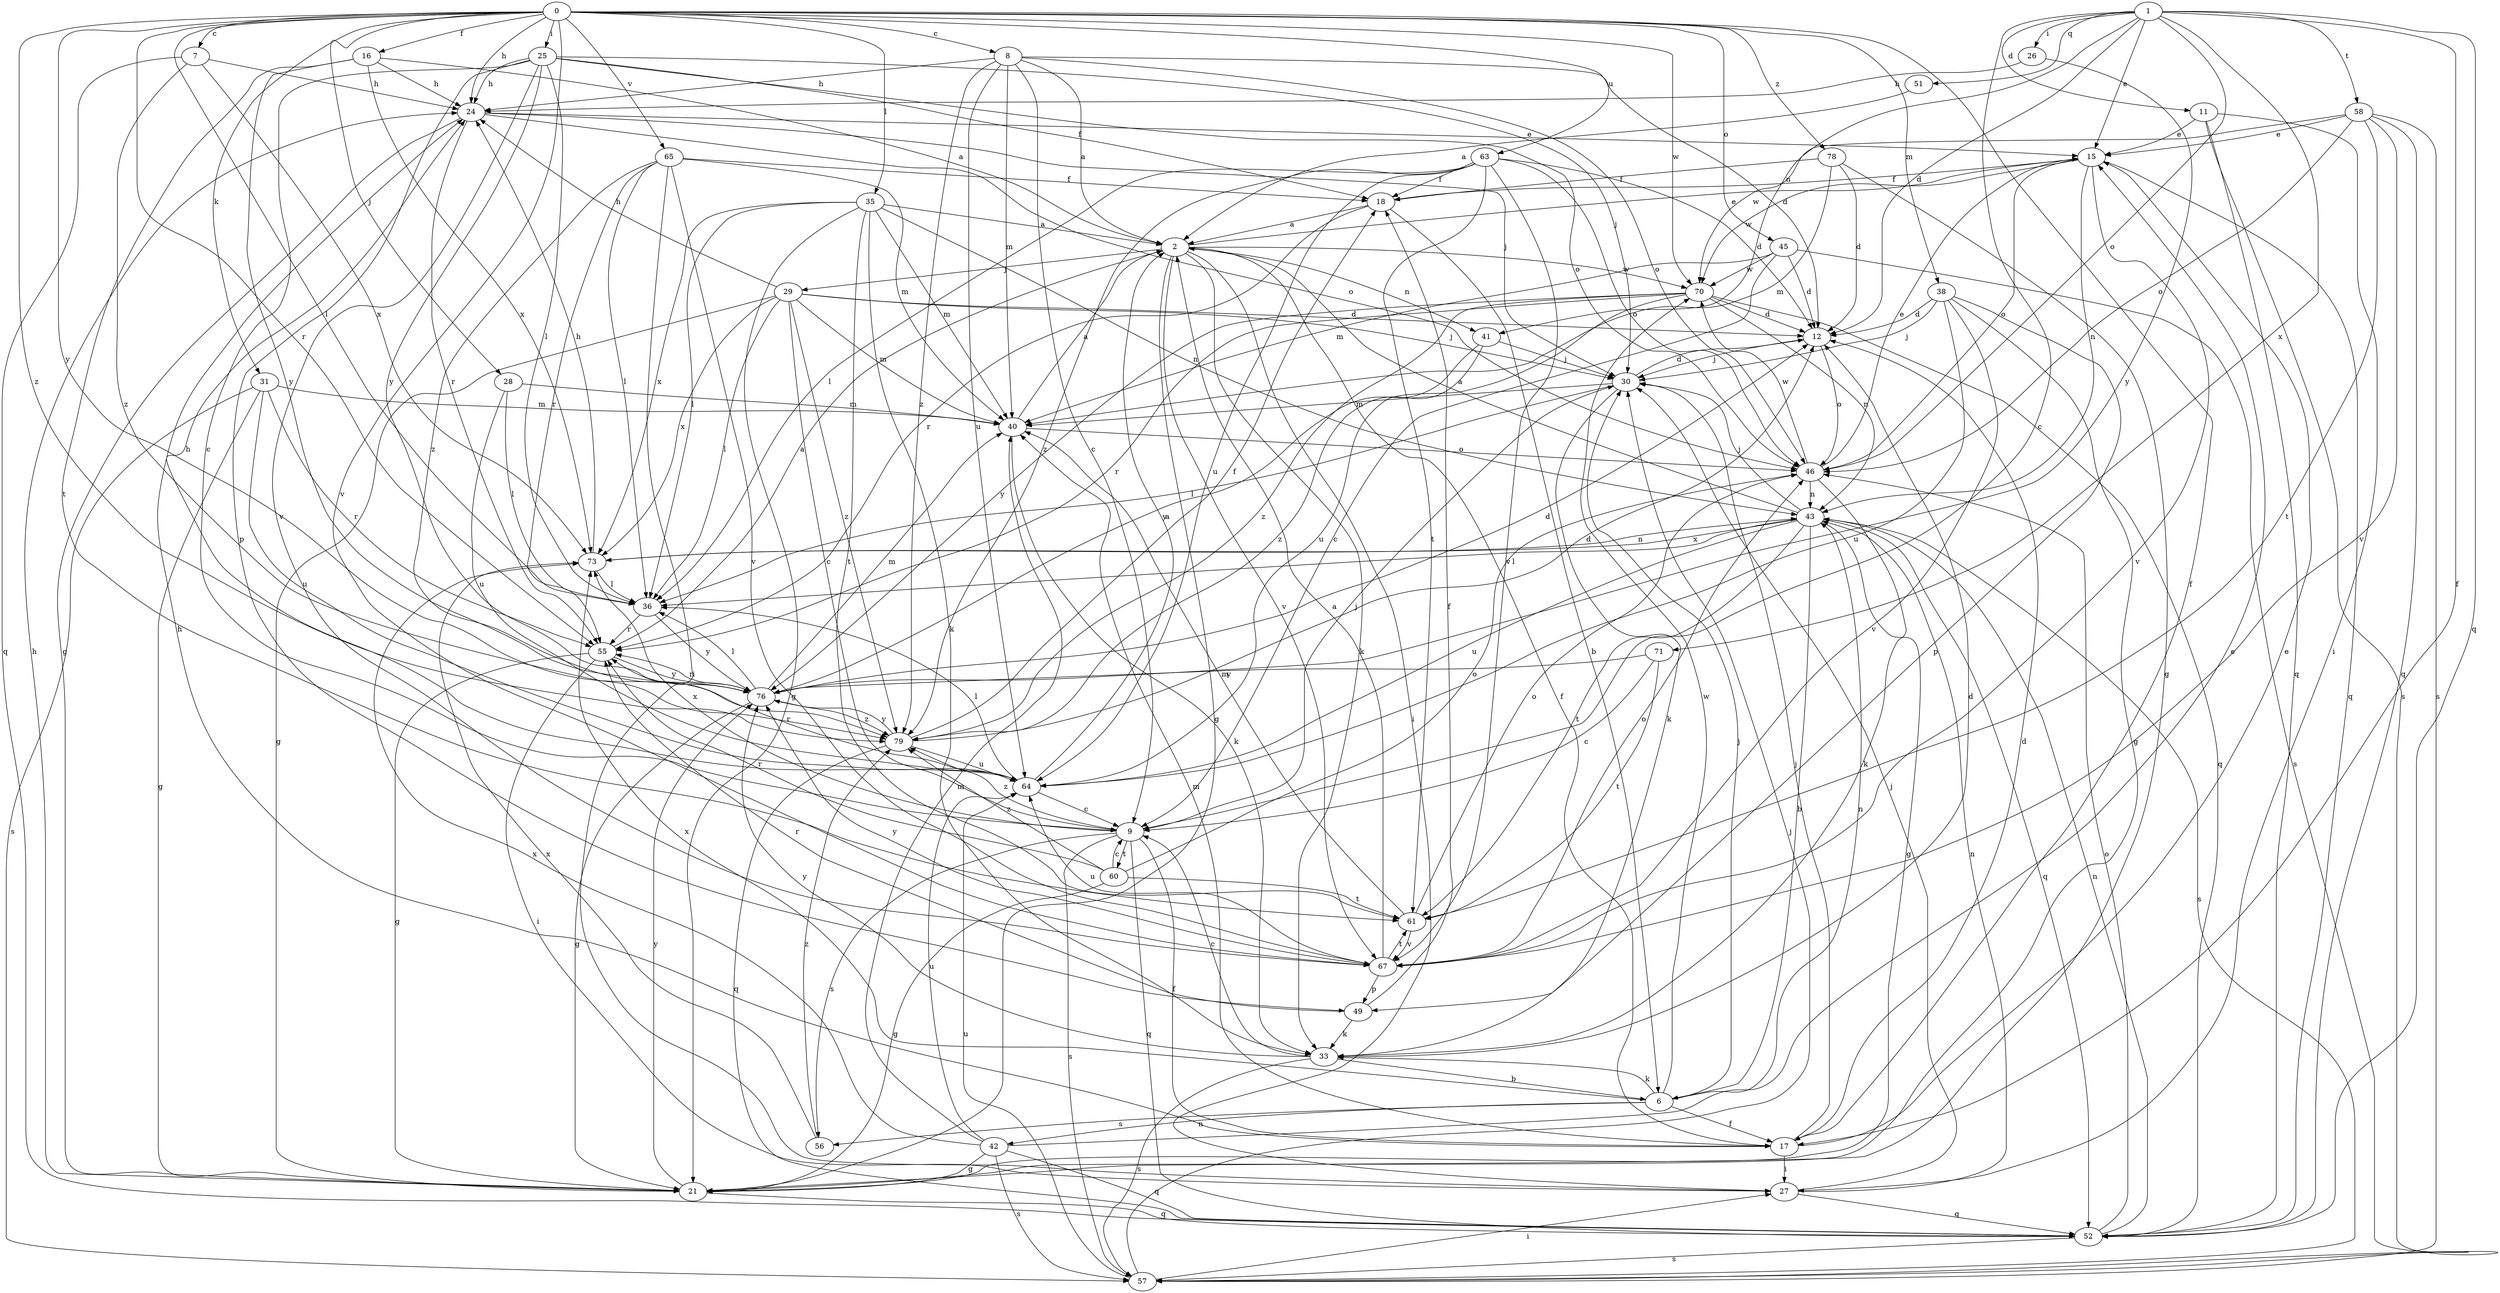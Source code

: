 strict digraph  {
0;
1;
2;
6;
7;
8;
9;
11;
12;
15;
16;
17;
18;
21;
24;
25;
26;
27;
28;
29;
30;
31;
33;
35;
36;
38;
40;
41;
42;
43;
45;
46;
49;
51;
52;
55;
56;
57;
58;
60;
61;
63;
64;
65;
67;
70;
71;
73;
76;
78;
79;
0 -> 7  [label=c];
0 -> 8  [label=c];
0 -> 16  [label=f];
0 -> 17  [label=f];
0 -> 24  [label=h];
0 -> 25  [label=i];
0 -> 28  [label=j];
0 -> 31  [label=k];
0 -> 35  [label=l];
0 -> 36  [label=l];
0 -> 38  [label=m];
0 -> 45  [label=o];
0 -> 55  [label=r];
0 -> 63  [label=u];
0 -> 65  [label=v];
0 -> 67  [label=v];
0 -> 70  [label=w];
0 -> 76  [label=y];
0 -> 78  [label=z];
0 -> 79  [label=z];
1 -> 9  [label=c];
1 -> 11  [label=d];
1 -> 12  [label=d];
1 -> 15  [label=e];
1 -> 17  [label=f];
1 -> 26  [label=i];
1 -> 41  [label=n];
1 -> 46  [label=o];
1 -> 51  [label=q];
1 -> 52  [label=q];
1 -> 58  [label=t];
1 -> 71  [label=x];
2 -> 15  [label=e];
2 -> 17  [label=f];
2 -> 21  [label=g];
2 -> 27  [label=i];
2 -> 29  [label=j];
2 -> 33  [label=k];
2 -> 41  [label=n];
2 -> 67  [label=v];
2 -> 70  [label=w];
6 -> 17  [label=f];
6 -> 30  [label=j];
6 -> 33  [label=k];
6 -> 42  [label=n];
6 -> 43  [label=n];
6 -> 56  [label=s];
6 -> 70  [label=w];
6 -> 73  [label=x];
7 -> 24  [label=h];
7 -> 52  [label=q];
7 -> 73  [label=x];
7 -> 79  [label=z];
8 -> 2  [label=a];
8 -> 9  [label=c];
8 -> 12  [label=d];
8 -> 24  [label=h];
8 -> 40  [label=m];
8 -> 46  [label=o];
8 -> 64  [label=u];
8 -> 79  [label=z];
9 -> 17  [label=f];
9 -> 30  [label=j];
9 -> 52  [label=q];
9 -> 56  [label=s];
9 -> 57  [label=s];
9 -> 60  [label=t];
9 -> 73  [label=x];
9 -> 79  [label=z];
11 -> 15  [label=e];
11 -> 27  [label=i];
11 -> 52  [label=q];
11 -> 57  [label=s];
12 -> 30  [label=j];
12 -> 46  [label=o];
15 -> 18  [label=f];
15 -> 43  [label=n];
15 -> 46  [label=o];
15 -> 52  [label=q];
15 -> 67  [label=v];
15 -> 70  [label=w];
16 -> 2  [label=a];
16 -> 24  [label=h];
16 -> 61  [label=t];
16 -> 73  [label=x];
16 -> 76  [label=y];
17 -> 12  [label=d];
17 -> 15  [label=e];
17 -> 24  [label=h];
17 -> 27  [label=i];
17 -> 30  [label=j];
17 -> 40  [label=m];
18 -> 2  [label=a];
18 -> 6  [label=b];
18 -> 55  [label=r];
21 -> 24  [label=h];
21 -> 52  [label=q];
21 -> 76  [label=y];
24 -> 15  [label=e];
24 -> 21  [label=g];
24 -> 30  [label=j];
24 -> 46  [label=o];
24 -> 55  [label=r];
25 -> 9  [label=c];
25 -> 18  [label=f];
25 -> 24  [label=h];
25 -> 30  [label=j];
25 -> 36  [label=l];
25 -> 46  [label=o];
25 -> 49  [label=p];
25 -> 67  [label=v];
25 -> 76  [label=y];
26 -> 24  [label=h];
26 -> 76  [label=y];
27 -> 30  [label=j];
27 -> 43  [label=n];
27 -> 52  [label=q];
28 -> 36  [label=l];
28 -> 40  [label=m];
28 -> 64  [label=u];
29 -> 9  [label=c];
29 -> 12  [label=d];
29 -> 21  [label=g];
29 -> 24  [label=h];
29 -> 30  [label=j];
29 -> 36  [label=l];
29 -> 40  [label=m];
29 -> 73  [label=x];
29 -> 79  [label=z];
30 -> 12  [label=d];
30 -> 33  [label=k];
30 -> 36  [label=l];
30 -> 40  [label=m];
31 -> 21  [label=g];
31 -> 40  [label=m];
31 -> 55  [label=r];
31 -> 57  [label=s];
31 -> 64  [label=u];
33 -> 6  [label=b];
33 -> 9  [label=c];
33 -> 12  [label=d];
33 -> 57  [label=s];
33 -> 76  [label=y];
35 -> 2  [label=a];
35 -> 21  [label=g];
35 -> 33  [label=k];
35 -> 36  [label=l];
35 -> 40  [label=m];
35 -> 43  [label=n];
35 -> 61  [label=t];
35 -> 73  [label=x];
36 -> 55  [label=r];
36 -> 76  [label=y];
38 -> 12  [label=d];
38 -> 21  [label=g];
38 -> 30  [label=j];
38 -> 49  [label=p];
38 -> 64  [label=u];
38 -> 67  [label=v];
40 -> 2  [label=a];
40 -> 33  [label=k];
40 -> 46  [label=o];
41 -> 30  [label=j];
41 -> 76  [label=y];
41 -> 79  [label=z];
42 -> 15  [label=e];
42 -> 21  [label=g];
42 -> 40  [label=m];
42 -> 52  [label=q];
42 -> 57  [label=s];
42 -> 64  [label=u];
42 -> 73  [label=x];
43 -> 2  [label=a];
43 -> 6  [label=b];
43 -> 21  [label=g];
43 -> 30  [label=j];
43 -> 36  [label=l];
43 -> 52  [label=q];
43 -> 57  [label=s];
43 -> 61  [label=t];
43 -> 64  [label=u];
43 -> 73  [label=x];
45 -> 9  [label=c];
45 -> 12  [label=d];
45 -> 40  [label=m];
45 -> 57  [label=s];
45 -> 70  [label=w];
46 -> 15  [label=e];
46 -> 33  [label=k];
46 -> 43  [label=n];
46 -> 70  [label=w];
49 -> 18  [label=f];
49 -> 33  [label=k];
49 -> 55  [label=r];
51 -> 2  [label=a];
52 -> 43  [label=n];
52 -> 46  [label=o];
52 -> 57  [label=s];
55 -> 2  [label=a];
55 -> 21  [label=g];
55 -> 27  [label=i];
55 -> 76  [label=y];
56 -> 73  [label=x];
56 -> 79  [label=z];
57 -> 27  [label=i];
57 -> 30  [label=j];
57 -> 64  [label=u];
58 -> 15  [label=e];
58 -> 46  [label=o];
58 -> 52  [label=q];
58 -> 57  [label=s];
58 -> 61  [label=t];
58 -> 67  [label=v];
58 -> 70  [label=w];
60 -> 9  [label=c];
60 -> 21  [label=g];
60 -> 46  [label=o];
60 -> 55  [label=r];
60 -> 61  [label=t];
60 -> 79  [label=z];
61 -> 40  [label=m];
61 -> 46  [label=o];
61 -> 67  [label=v];
63 -> 12  [label=d];
63 -> 18  [label=f];
63 -> 36  [label=l];
63 -> 46  [label=o];
63 -> 61  [label=t];
63 -> 64  [label=u];
63 -> 67  [label=v];
63 -> 79  [label=z];
64 -> 2  [label=a];
64 -> 9  [label=c];
64 -> 24  [label=h];
64 -> 36  [label=l];
64 -> 55  [label=r];
65 -> 18  [label=f];
65 -> 27  [label=i];
65 -> 36  [label=l];
65 -> 40  [label=m];
65 -> 55  [label=r];
65 -> 67  [label=v];
65 -> 79  [label=z];
67 -> 2  [label=a];
67 -> 46  [label=o];
67 -> 49  [label=p];
67 -> 61  [label=t];
67 -> 64  [label=u];
67 -> 76  [label=y];
70 -> 12  [label=d];
70 -> 43  [label=n];
70 -> 52  [label=q];
70 -> 55  [label=r];
70 -> 64  [label=u];
70 -> 76  [label=y];
70 -> 79  [label=z];
71 -> 9  [label=c];
71 -> 61  [label=t];
71 -> 76  [label=y];
73 -> 24  [label=h];
73 -> 36  [label=l];
73 -> 43  [label=n];
76 -> 12  [label=d];
76 -> 21  [label=g];
76 -> 36  [label=l];
76 -> 40  [label=m];
76 -> 55  [label=r];
76 -> 79  [label=z];
78 -> 12  [label=d];
78 -> 18  [label=f];
78 -> 21  [label=g];
78 -> 40  [label=m];
79 -> 12  [label=d];
79 -> 18  [label=f];
79 -> 52  [label=q];
79 -> 64  [label=u];
79 -> 76  [label=y];
}
